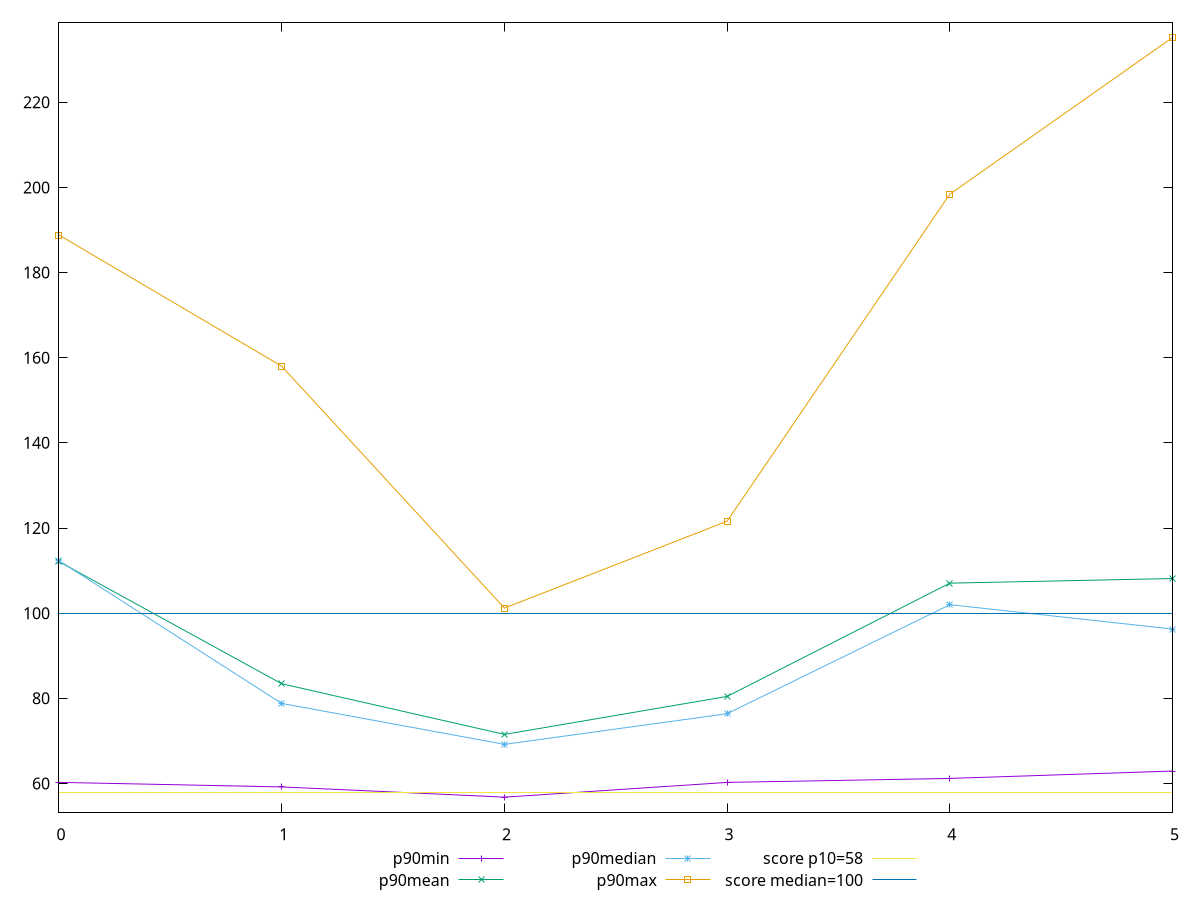 reset

$p90Min <<EOF
0 60.26666666666668
1 59.2
2 56.800000000000004
3 60.26666666666668
4 61.2
5 62.93333333333333
EOF

$p90Mean <<EOF
0 112.11355311355304
1 83.42197802197806
2 71.5318681318681
3 80.46227106227104
4 107.05347985347981
5 108.15018315018314
EOF

$p90Median <<EOF
0 112.33333333333334
1 78.80000000000001
2 69.2
3 76.4
4 102
5 96.26666666666667
EOF

$p90Max <<EOF
0 188.8000000000005
1 158
2 101.2
3 121.60000000000001
4 198.4
5 235.20000000000002
EOF

set key outside below
set xrange [0:5]
set yrange [53.232000000000006:238.76800000000003]
set trange [53.232000000000006:238.76800000000003]
set terminal svg size 640, 560 enhanced background rgb 'white'
set output "reprap/estimated-input-latency/progression/value.svg"

plot $p90Min title "p90min" with linespoints, \
     $p90Mean title "p90mean" with linespoints, \
     $p90Median title "p90median" with linespoints, \
     $p90Max title "p90max" with linespoints, \
     58 title "score p10=58", \
     100 title "score median=100"

reset
